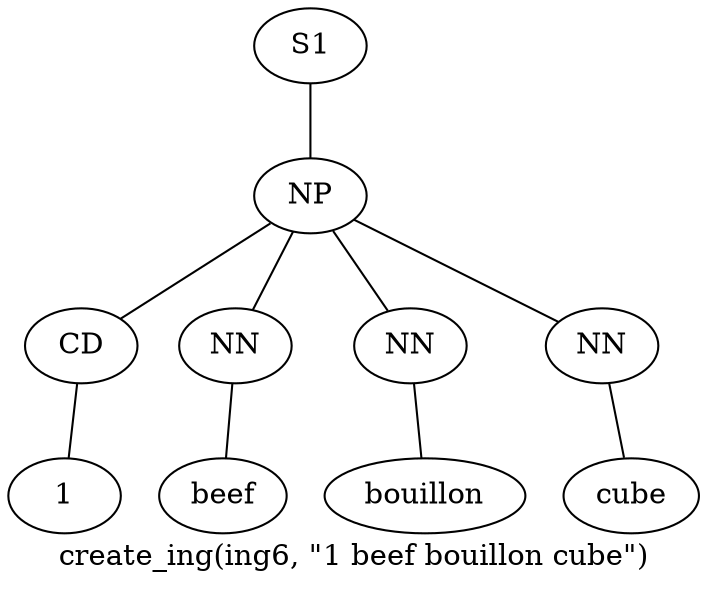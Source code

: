 graph SyntaxGraph {
	label = "create_ing(ing6, \"1 beef bouillon cube\")";
	Node0 [label="S1"];
	Node1 [label="NP"];
	Node2 [label="CD"];
	Node3 [label="1"];
	Node4 [label="NN"];
	Node5 [label="beef"];
	Node6 [label="NN"];
	Node7 [label="bouillon"];
	Node8 [label="NN"];
	Node9 [label="cube"];

	Node0 -- Node1;
	Node1 -- Node2;
	Node1 -- Node4;
	Node1 -- Node6;
	Node1 -- Node8;
	Node2 -- Node3;
	Node4 -- Node5;
	Node6 -- Node7;
	Node8 -- Node9;
}